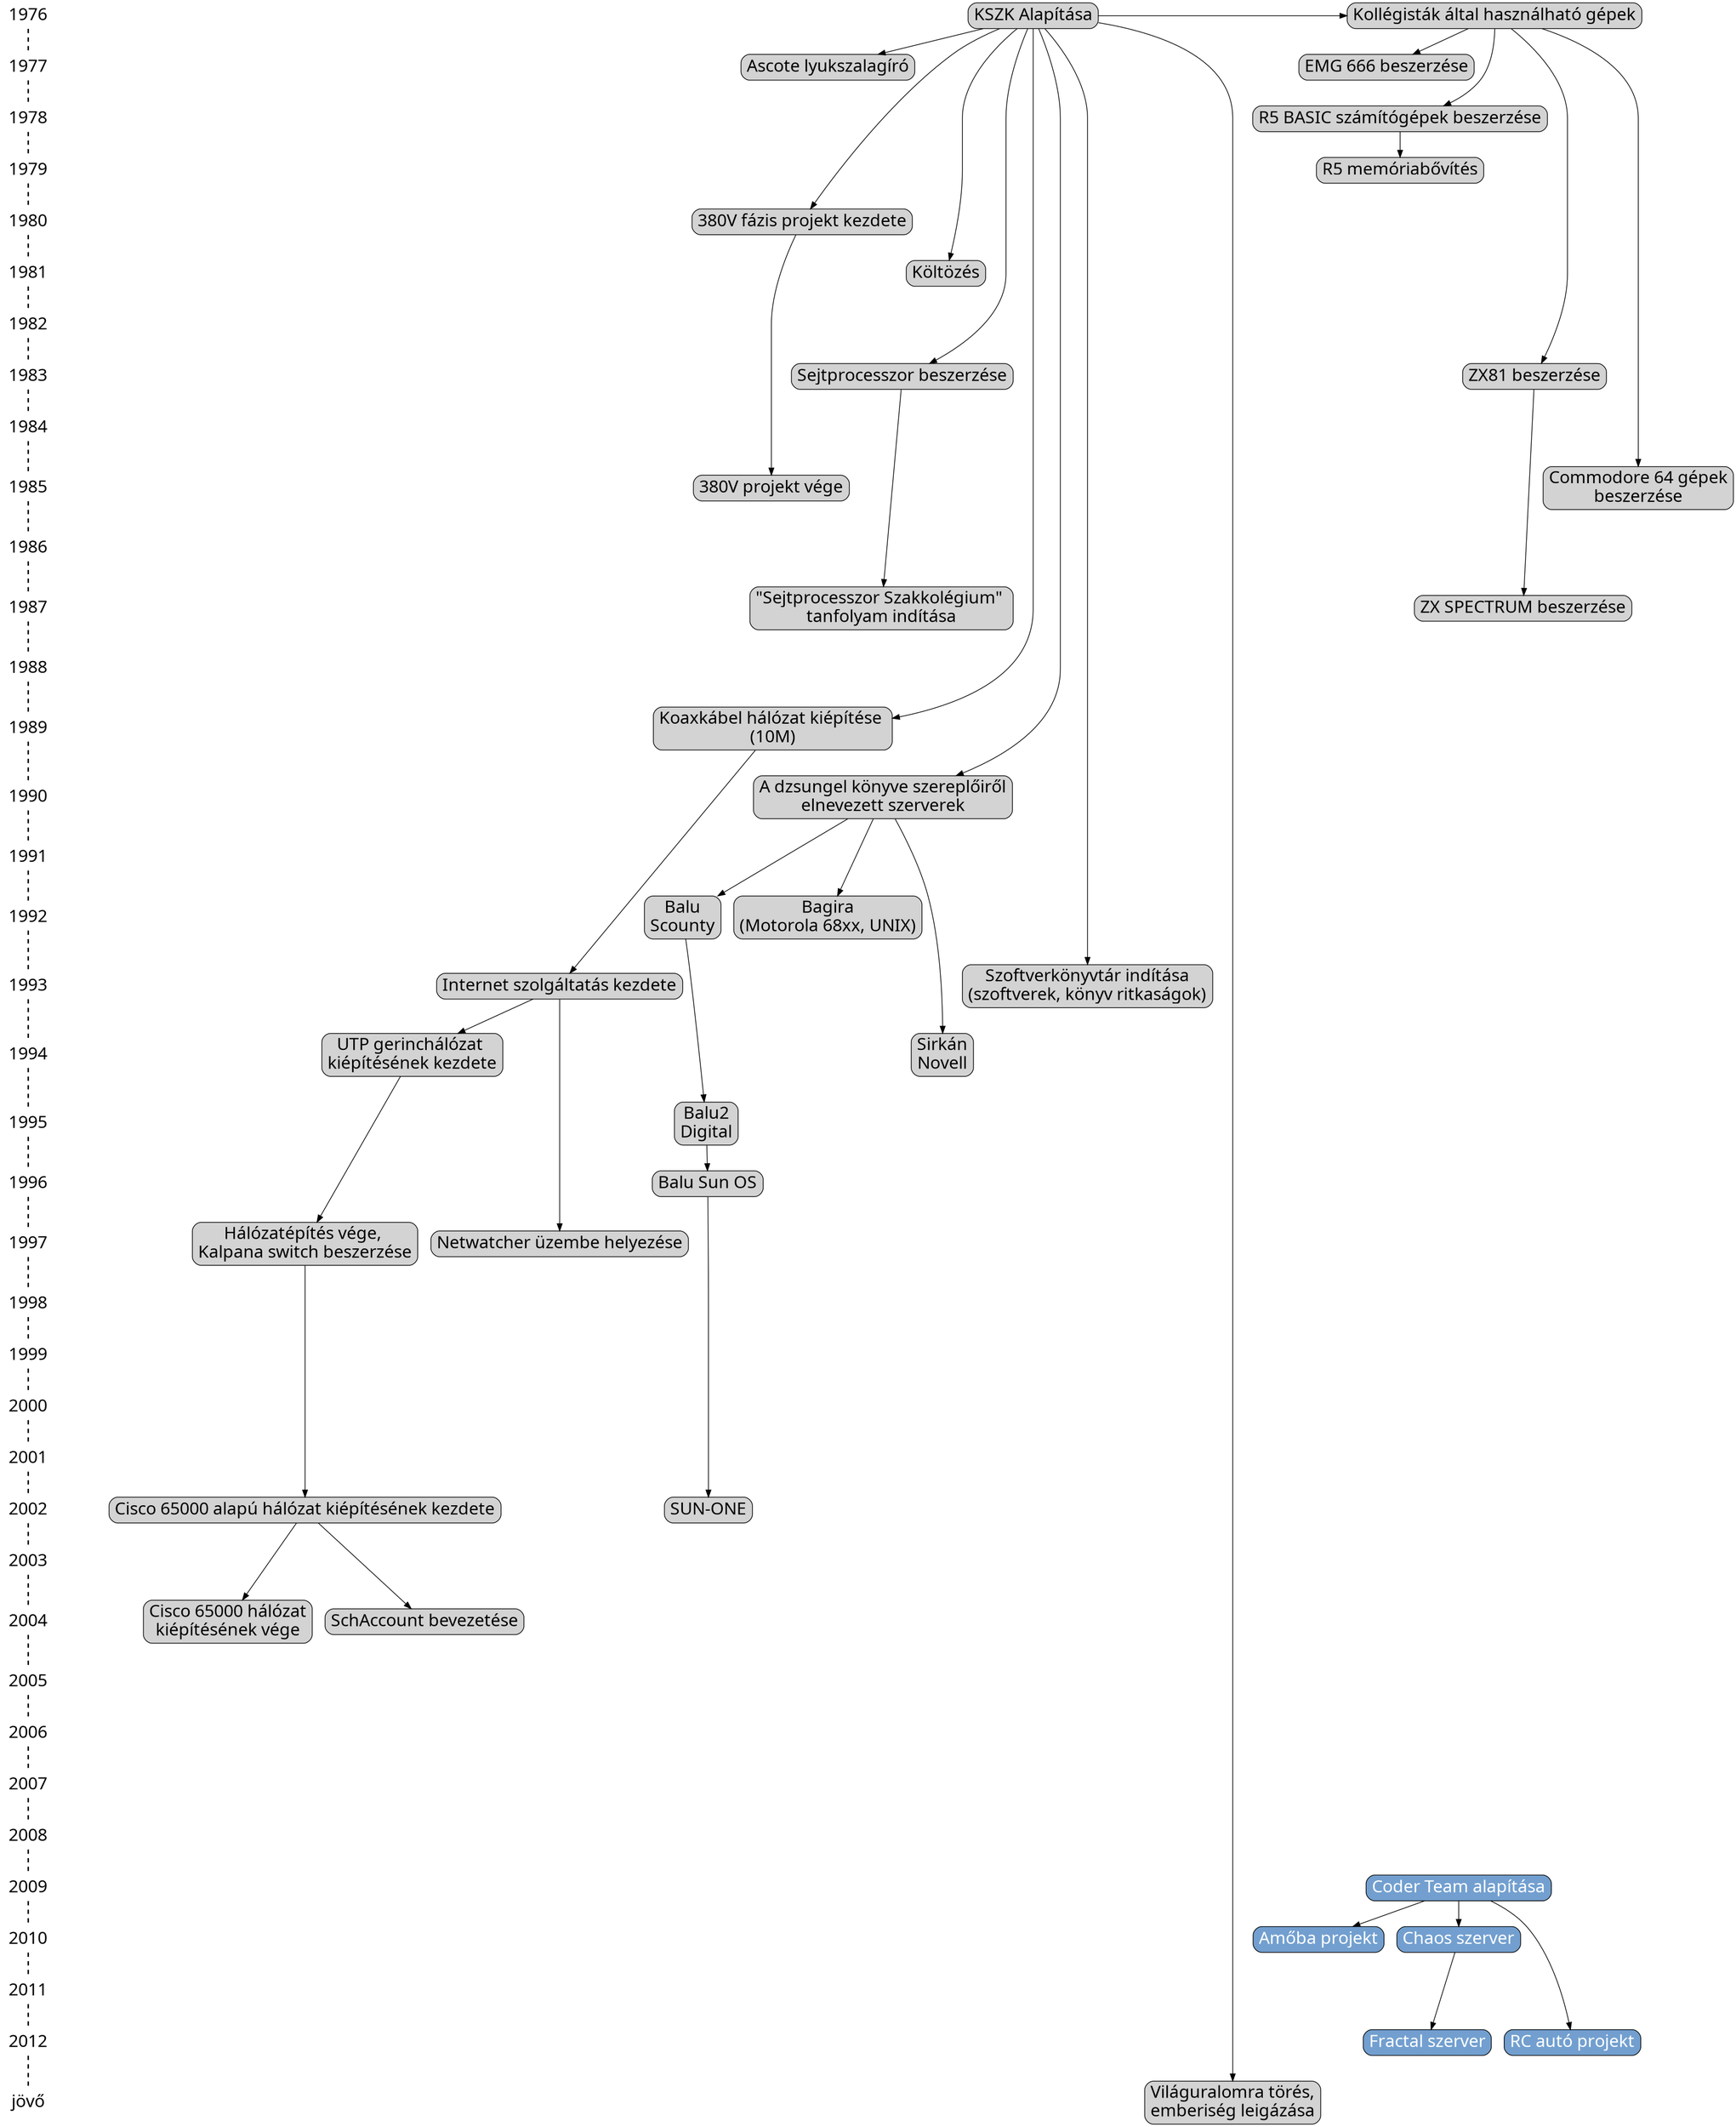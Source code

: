 digraph timeline {

	size = "26,26"

	// Évek
//asd
	node [
		fontsize = 24,
		fontname = "CMU Typewriter Text",
		shape = plaintext
	];
	edge [
		//color = "#888888",
		style = dashed,
		penwidth = 2,
		arrowhead = none
	];
	1976 -> 1977 -> 1978 -> 1979 -> 1980 -> 1981;
	1981 -> 1982 -> 1983 -> 1984 -> 1985 -> 1986;
	1986 -> 1987 -> 1988 -> 1989 -> 1990 -> 1991;
	1991 -> 1992 -> 1993 -> 1994 -> 1995 -> 1996;
	1996 -> 1997 -> 1998 -> 1999 -> 2000 -> 2001;
	2001 -> 2002 -> 2003 -> 2004 -> 2005 -> 2006;
	2006 -> 2007 -> 2008 -> 2009 -> 2010 -> 2011;
	2011 -> 2012 -> jövő;

	// Események
	node [
		fontsize = 24,
		fontname = "CMU Typewriter Text",
		shape = box,
		style = "rounded,filled"
	];
	edge [
		style = solid,
		color = "#000000",
		penwidth = 1,
		arrowhead = normal,
		arrowsize = 1,
	];
	// Események, évek szerint
	{ rank=same; 1976
		KSZKAlapitas [ label = "KSZK Alapítása" ]
		HASZNALAT [ label="Kollégisták által használható gépek" ]
	}
	{ rank=same; 1977
		Ascote [ label = "Ascote lyukszalagíró" ]
		EMG [ label = "EMG 666 beszerzése" ]
	}
	{ rank=same; 1978
		R5_BASIC [ label = "R5 BASIC számítógépek beszerzése" ]
	}
	{ rank=same; 1979
		R5_MEM [ label = "R5 memóriabővítés" ]
	}
	{ rank=same; 1980
		FAZIS1 [ label = "380V fázis projekt kezdete" ]
	}
	{ rank=same; 1981
		KOLTOZES [ label = "Költözés" ]
	}
	{ rank=same; 1982
		//...
	}
	{ rank=same; 1983
		SEJTPROC [ label = "Sejtprocesszor beszerzése" ]
		ZX81 [ label = "ZX81 beszerzése" ]	
	}
	{ rank=same; 1984
		//...
	}
	{ rank=same; 1985
		COMMODORE [ label = "Commodore 64 gépek\nbeszerzése" ]
		FAZIS2 [ label = "380V projekt vége" ]
	}
	{ rank=same; 1986
		//...
	}
	{ rank=same; 1987
		SEJTPROC_TANF [ label = "\"Sejtprocesszor Szakkolégium\" \ntanfolyam indítása" ]
		ZX_SPECTRUM [ label = "ZX SPECTRUM beszerzése" ]
	}
	{ rank=same; 1988
		//...
	}
	{ rank=same; 1989
		NET1 [ label = "Koaxkábel hálózat kiépítése \n(10M)" ]
	}
	{ rank=same; 1990
		GEPEK [ label = "A dzsungel könyve szereplőiről\nelnevezett szerverek" ]
	}
	{ rank=same; 1991
		//...
	}
	{ rank=same; 1992
		BALU1 [ label = "Balu\nScounty" ]
		BAGIRA [ label = "Bagira\n(Motorola 68xx, UNIX)" ]
	}
	{ rank=same; 1993
		NET2 [ label = "Internet szolgáltatás kezdete" ]
		KONYVTAR [ label = "Szoftverkönyvtár indítása\n(szoftverek, könyv ritkaságok)" ]
	}
	{ rank=same; 1994
		NET3 [ label = "UTP gerinchálózat \nkiépítésének kezdete" ]
		SIRKAN [ label = "Sirkán\nNovell" ]
	}
	{ rank=same; 1995
		BALU2 [ label = "Balu2\nDigital" ]
	}
	{ rank=same; 1996
		BALU3 [ label = "Balu Sun OS" ]
	}
	{ rank=same; 1997
		NET4 [ label = "Hálózatépítés vége, \nKalpana switch beszerzése" ]
		NETWATCHER [ label = "Netwatcher üzembe helyezése" ]
	}
	{ rank=same; 1998
		//...
	}
	{ rank=same; 1999
		//...
	}
	{ rank=same; 2000
		//...
	}
	{ rank=same; 2001
		//...
	}
	{ rank=same; 2002
		BALU4 [ label = "SUN-ONE" ]
		NET5 [ label = "Cisco 65000 alapú hálózat kiépítésének kezdete" ]
	}
	{ rank=same; 2003
		//...
	}
	{ rank=same; 2004
		NET6 [ label = "Cisco 65000 hálózat\nkiépítésének vége" ]
		SCHACC [ label = "SchAccount bevezetése" ]
	}
	{ rank=same; 2005
		//...
	}
	{ rank=same; 2006
		//...
	}
	{ rank=same; 2007
		//...
	}
	{ rank=same; 2008
		//...
	}
	{ rank=same; 2009
		CoderTeam [ label = "Coder Team alapítása", fillcolor="#729fcf", fontcolor="#ffffff" ]
	}
	{ rank=same; 2010
		CoderAmoba [ label = "Amőba projekt", fillcolor="#729fcf", fontcolor="#ffffff" ]
		CoderChaos [ label = "Chaos szerver", fillcolor="#729fcf", fontcolor="#ffffff" ]
	}
	{ rank=same; 2011
		//...
	}
	{ rank=same; 2012
		CoderFractal [ label = "Fractal szerver", fillcolor="#729fcf", fontcolor="#ffffff" ]
		CoderBBRC [ label = "RC autó projekt", fillcolor="#729fcf", fontcolor="#ffffff" ]
	}
	{ rank=same; jövő
		VILAGURALOM [ label = "Világuralomra törés,\nemberiség leigázása" ]	
	}
	
	// KSZK események
	KSZKAlapitas -> HASZNALAT;
	KSZKAlapitas -> SEJTPROC -> SEJTPROC_TANF;
	KSZKAlapitas -> NET1 -> NET2 -> NET3 ->NET4 ->NET5 ->NET6;
	KSZKAlapitas -> GEPEK;
	KSZKAlapitas -> Ascote;
	KSZKAlapitas -> KOLTOZES;
	KSZKAlapitas -> VILAGURALOM;
	KSZKAlapitas -> KONYVTAR;
	KSZKAlapitas -> FAZIS1 -> FAZIS2;
	HASZNALAT -> ZX81 -> ZX_SPECTRUM;
	HASZNALAT -> EMG;
	HASZNALAT -> R5_BASIC -> R5_MEM;
	HASZNALAT -> COMMODORE;
	GEPEK -> BAGIRA;	
	GEPEK -> SIRKAN;
	GEPEK -> BALU1 -> BALU2 -> BALU3 -> BALU4;
	NET2 -> NETWATCHER;
	NET5 -> SCHACC;
	
	// Coder Team események
	CoderTeam -> CoderAmoba
	CoderTeam -> CoderBBRC
	CoderTeam -> CoderChaos -> CoderFractal
	
}
